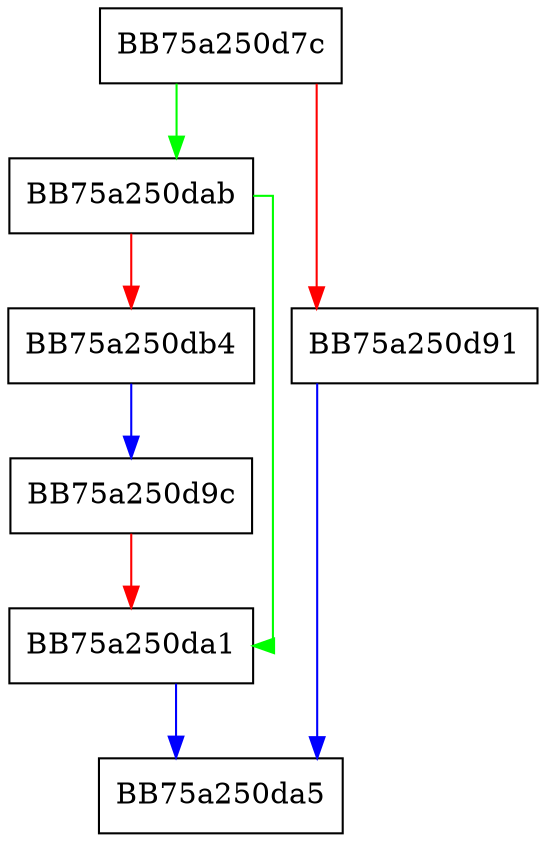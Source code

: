 digraph vfo_getsize {
  node [shape="box"];
  graph [splines=ortho];
  BB75a250d7c -> BB75a250dab [color="green"];
  BB75a250d7c -> BB75a250d91 [color="red"];
  BB75a250d91 -> BB75a250da5 [color="blue"];
  BB75a250d9c -> BB75a250da1 [color="red"];
  BB75a250da1 -> BB75a250da5 [color="blue"];
  BB75a250dab -> BB75a250da1 [color="green"];
  BB75a250dab -> BB75a250db4 [color="red"];
  BB75a250db4 -> BB75a250d9c [color="blue"];
}